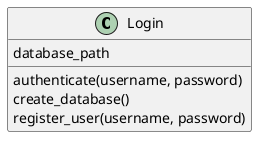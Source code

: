 @startuml classes_enemy
set namespaceSeparator none
class "Login" as login.Login {
  database_path
  authenticate(username, password)
  create_database()
  register_user(username, password)
}
@enduml

